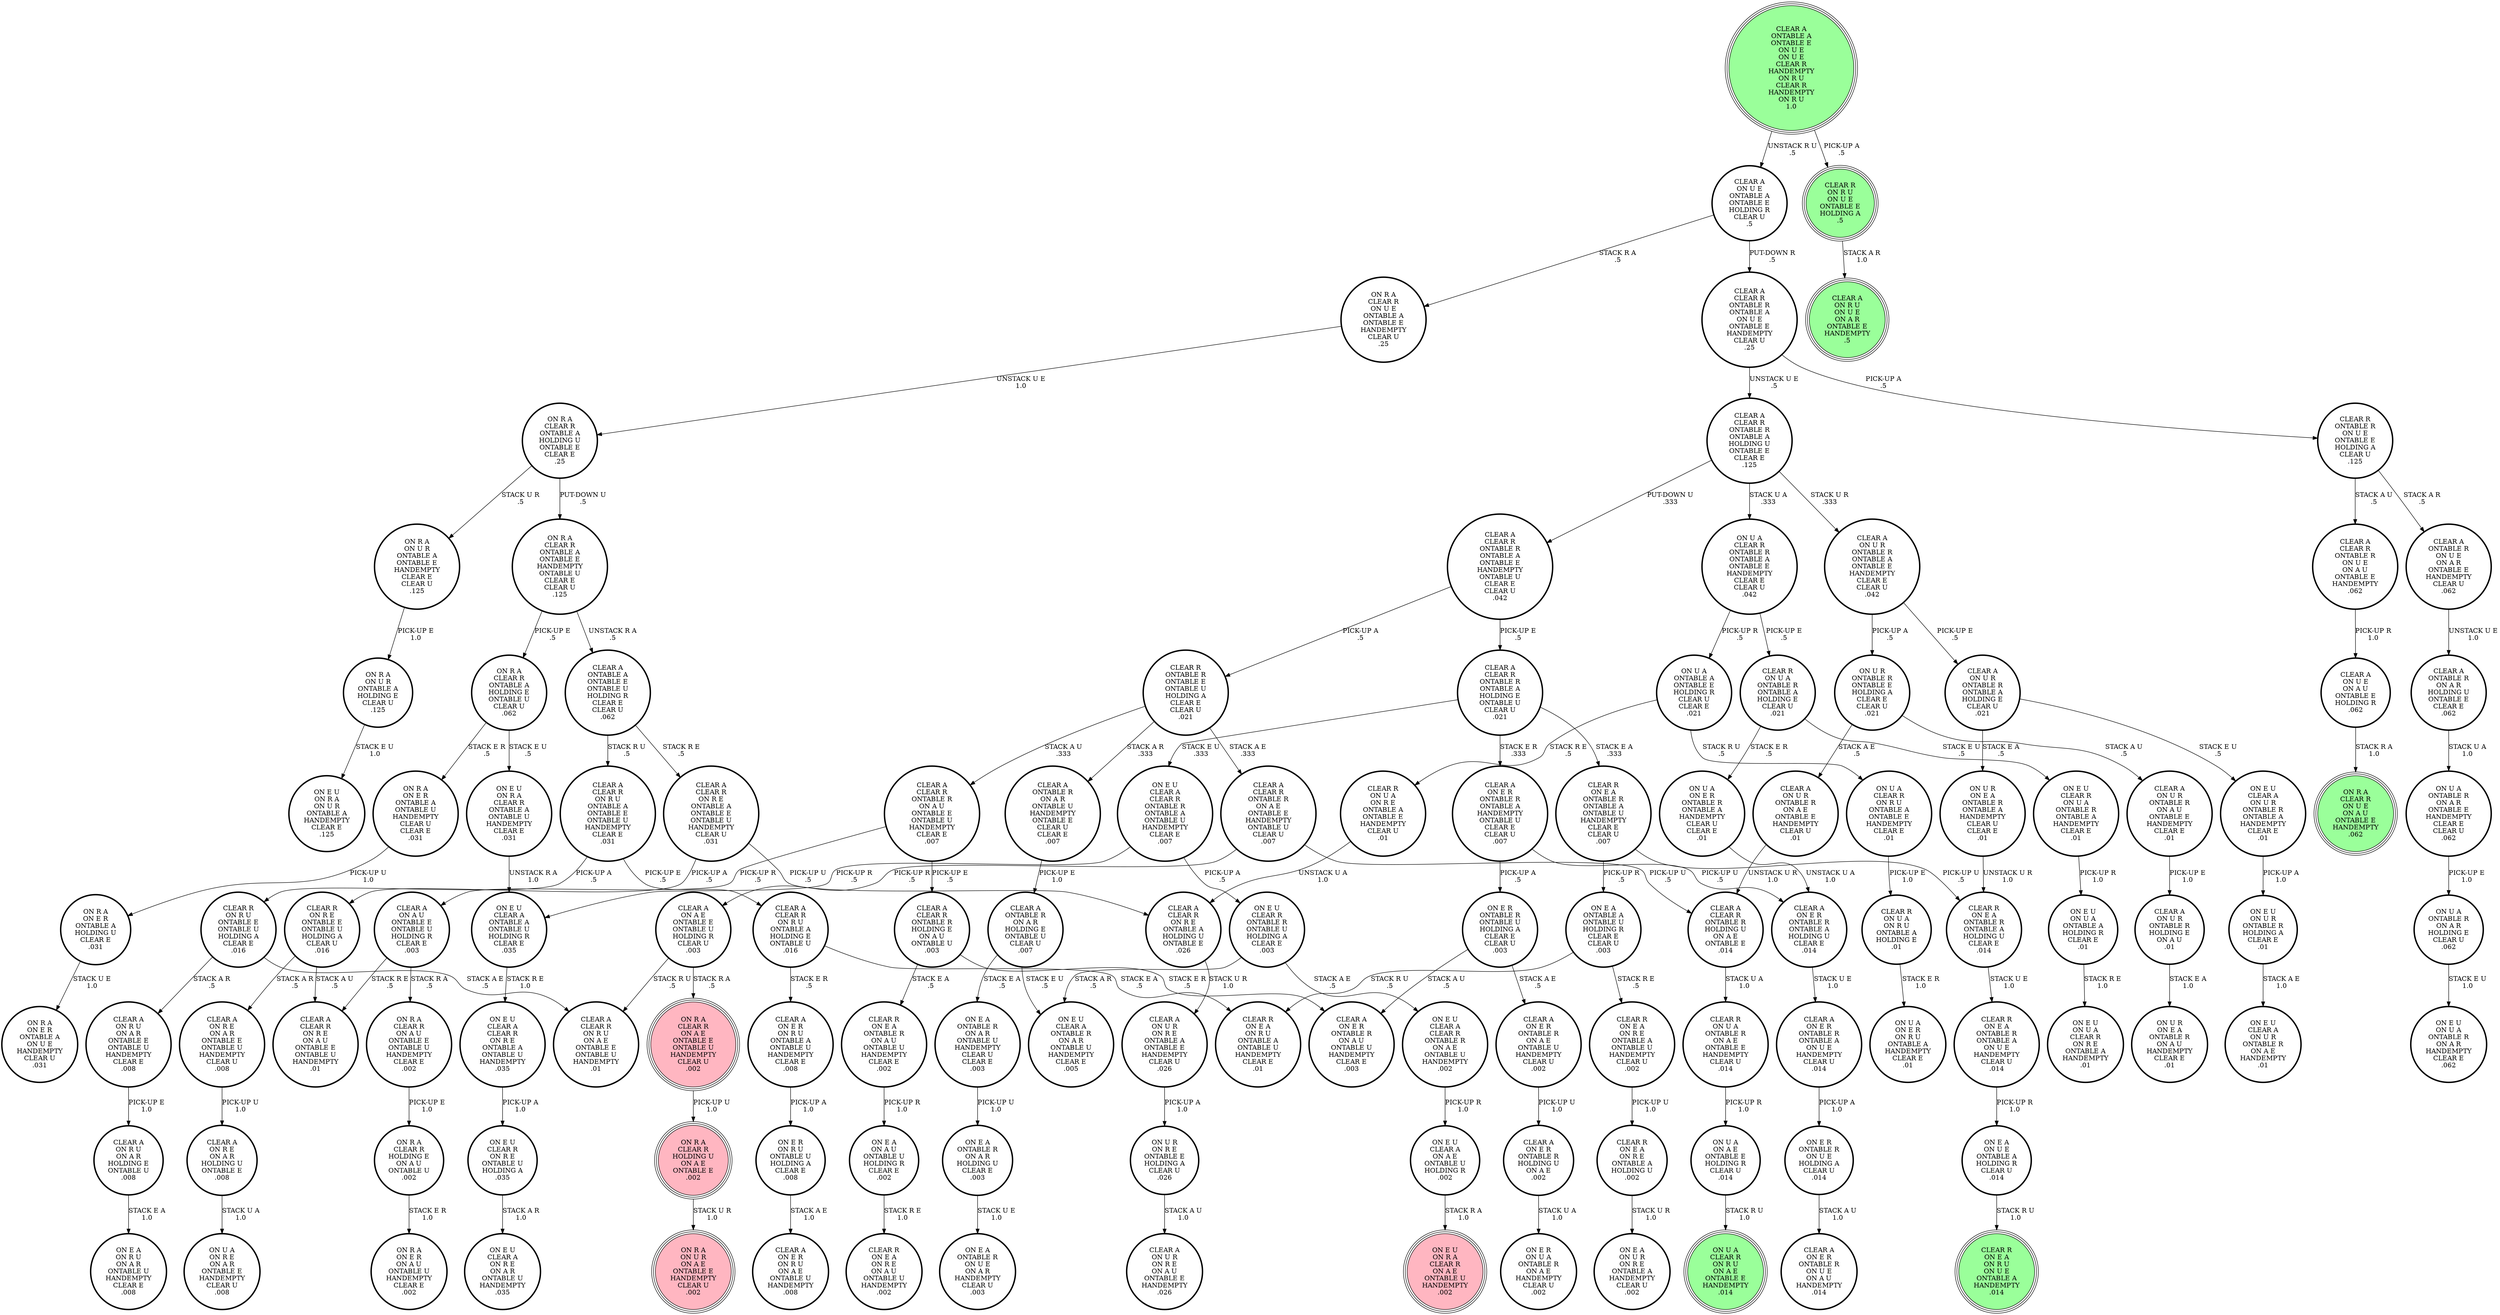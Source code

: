 digraph {
"ON E A\nON A U\nONTABLE U\nHOLDING R\nCLEAR E\n.002\n" -> "CLEAR R\nON E A\nON R E\nON A U\nONTABLE U\nHANDEMPTY\n.002\n"[label="STACK R E\n1.0\n"];
"ON E U\nON U A\nONTABLE A\nHOLDING R\nCLEAR E\n.01\n" -> "ON E U\nON U A\nCLEAR R\nON R E\nONTABLE A\nHANDEMPTY\n.01\n"[label="STACK R E\n1.0\n"];
"ON R A\nON E R\nONTABLE A\nONTABLE U\nHANDEMPTY\nCLEAR U\nCLEAR E\n.031\n" -> "ON R A\nON E R\nONTABLE A\nHOLDING U\nCLEAR E\n.031\n"[label="PICK-UP U\n1.0\n"];
"ON R A\nCLEAR R\nHOLDING E\nON A U\nONTABLE U\n.002\n" -> "ON R A\nON E R\nON A U\nONTABLE U\nHANDEMPTY\nCLEAR E\n.002\n"[label="STACK E R\n1.0\n"];
"CLEAR R\nONTABLE R\nONTABLE E\nONTABLE U\nHOLDING A\nCLEAR E\nCLEAR U\n.021\n" -> "CLEAR A\nCLEAR R\nONTABLE R\nON A E\nONTABLE E\nHANDEMPTY\nONTABLE U\nCLEAR U\n.007\n"[label="STACK A E\n.333\n"];
"CLEAR R\nONTABLE R\nONTABLE E\nONTABLE U\nHOLDING A\nCLEAR E\nCLEAR U\n.021\n" -> "CLEAR A\nONTABLE R\nON A R\nONTABLE U\nHANDEMPTY\nONTABLE E\nCLEAR U\nCLEAR E\n.007\n"[label="STACK A R\n.333\n"];
"CLEAR R\nONTABLE R\nONTABLE E\nONTABLE U\nHOLDING A\nCLEAR E\nCLEAR U\n.021\n" -> "CLEAR A\nCLEAR R\nONTABLE R\nON A U\nONTABLE E\nONTABLE U\nHANDEMPTY\nCLEAR E\n.007\n"[label="STACK A U\n.333\n"];
"CLEAR A\nON E R\nONTABLE R\nON A E\nONTABLE U\nHANDEMPTY\nCLEAR U\n.002\n" -> "CLEAR A\nON E R\nONTABLE R\nHOLDING U\nON A E\n.002\n"[label="PICK-UP U\n1.0\n"];
"ON E U\nCLEAR A\nCLEAR R\nONTABLE R\nONTABLE A\nONTABLE U\nHANDEMPTY\nCLEAR E\n.007\n" -> "ON E U\nCLEAR A\nONTABLE A\nONTABLE U\nHOLDING R\nCLEAR E\n.035\n"[label="PICK-UP R\n.5\n"];
"ON E U\nCLEAR A\nCLEAR R\nONTABLE R\nONTABLE A\nONTABLE U\nHANDEMPTY\nCLEAR E\n.007\n" -> "ON E U\nCLEAR R\nONTABLE R\nONTABLE U\nHOLDING A\nCLEAR E\n.003\n"[label="PICK-UP A\n.5\n"];
"CLEAR A\nCLEAR R\nONTABLE R\nONTABLE A\nONTABLE E\nHANDEMPTY\nONTABLE U\nCLEAR E\nCLEAR U\n.042\n" -> "CLEAR R\nONTABLE R\nONTABLE E\nONTABLE U\nHOLDING A\nCLEAR E\nCLEAR U\n.021\n"[label="PICK-UP A\n.5\n"];
"CLEAR A\nCLEAR R\nONTABLE R\nONTABLE A\nONTABLE E\nHANDEMPTY\nONTABLE U\nCLEAR E\nCLEAR U\n.042\n" -> "CLEAR A\nCLEAR R\nONTABLE R\nONTABLE A\nHOLDING E\nONTABLE U\nCLEAR U\n.021\n"[label="PICK-UP E\n.5\n"];
"CLEAR A\nON A E\nONTABLE E\nONTABLE U\nHOLDING R\nCLEAR U\n.003\n" -> "ON R A\nCLEAR R\nON A E\nONTABLE E\nONTABLE U\nHANDEMPTY\nCLEAR U\n.002\n"[label="STACK R A\n.5\n"];
"CLEAR A\nON A E\nONTABLE E\nONTABLE U\nHOLDING R\nCLEAR U\n.003\n" -> "CLEAR A\nCLEAR R\nON R U\nON A E\nONTABLE E\nONTABLE U\nHANDEMPTY\n.01\n"[label="STACK R U\n.5\n"];
"ON U A\nON E R\nONTABLE R\nONTABLE A\nHANDEMPTY\nCLEAR U\nCLEAR E\n.01\n" -> "CLEAR A\nON E R\nONTABLE R\nONTABLE A\nHOLDING U\nCLEAR E\n.014\n"[label="UNSTACK U A\n1.0\n"];
"CLEAR R\nON E A\nONTABLE R\nON A U\nONTABLE U\nHANDEMPTY\nCLEAR E\n.002\n" -> "ON E A\nON A U\nONTABLE U\nHOLDING R\nCLEAR E\n.002\n"[label="PICK-UP R\n1.0\n"];
"CLEAR A\nCLEAR R\nON R E\nONTABLE A\nONTABLE E\nONTABLE U\nHANDEMPTY\nCLEAR U\n.031\n" -> "CLEAR R\nON R E\nONTABLE E\nONTABLE U\nHOLDING A\nCLEAR U\n.016\n"[label="PICK-UP A\n.5\n"];
"CLEAR A\nCLEAR R\nON R E\nONTABLE A\nONTABLE E\nONTABLE U\nHANDEMPTY\nCLEAR U\n.031\n" -> "CLEAR A\nCLEAR R\nON R E\nONTABLE A\nHOLDING U\nONTABLE E\n.026\n"[label="PICK-UP U\n.5\n"];
"ON U R\nON E A\nONTABLE R\nONTABLE A\nHANDEMPTY\nCLEAR U\nCLEAR E\n.01\n" -> "CLEAR R\nON E A\nONTABLE R\nONTABLE A\nHOLDING U\nCLEAR E\n.014\n"[label="UNSTACK U R\n1.0\n"];
"CLEAR R\nON R E\nONTABLE E\nONTABLE U\nHOLDING A\nCLEAR U\n.016\n" -> "CLEAR A\nON R E\nON A R\nONTABLE E\nONTABLE U\nHANDEMPTY\nCLEAR U\n.008\n"[label="STACK A R\n.5\n"];
"CLEAR R\nON R E\nONTABLE E\nONTABLE U\nHOLDING A\nCLEAR U\n.016\n" -> "CLEAR A\nCLEAR R\nON R E\nON A U\nONTABLE E\nONTABLE U\nHANDEMPTY\n.01\n"[label="STACK A U\n.5\n"];
"CLEAR A\nON U R\nONTABLE R\nON A U\nONTABLE E\nHANDEMPTY\nCLEAR E\n.01\n" -> "CLEAR A\nON U R\nONTABLE R\nHOLDING E\nON A U\n.01\n"[label="PICK-UP E\n1.0\n"];
"CLEAR A\nON U R\nONTABLE R\nON A E\nONTABLE E\nHANDEMPTY\nCLEAR U\n.01\n" -> "CLEAR A\nCLEAR R\nONTABLE R\nHOLDING U\nON A E\nONTABLE E\n.014\n"[label="UNSTACK U R\n1.0\n"];
"ON E A\nONTABLE A\nONTABLE U\nHOLDING R\nCLEAR E\nCLEAR U\n.003\n" -> "CLEAR R\nON E A\nON R E\nONTABLE A\nONTABLE U\nHANDEMPTY\nCLEAR U\n.002\n"[label="STACK R E\n.5\n"];
"ON E A\nONTABLE A\nONTABLE U\nHOLDING R\nCLEAR E\nCLEAR U\n.003\n" -> "CLEAR R\nON E A\nON R U\nONTABLE A\nONTABLE U\nHANDEMPTY\nCLEAR E\n.01\n"[label="STACK R U\n.5\n"];
"ON E U\nCLEAR A\nCLEAR R\nON R E\nONTABLE A\nONTABLE U\nHANDEMPTY\n.035\n" -> "ON E U\nCLEAR R\nON R E\nONTABLE U\nHOLDING A\n.035\n"[label="PICK-UP A\n1.0\n"];
"ON U A\nCLEAR R\nON R U\nONTABLE A\nONTABLE E\nHANDEMPTY\nCLEAR E\n.01\n" -> "CLEAR R\nON U A\nON R U\nONTABLE A\nHOLDING E\n.01\n"[label="PICK-UP E\n1.0\n"];
"CLEAR A\nCLEAR R\nON R E\nONTABLE A\nHOLDING U\nONTABLE E\n.026\n" -> "CLEAR A\nON U R\nON R E\nONTABLE A\nONTABLE E\nHANDEMPTY\nCLEAR U\n.026\n"[label="STACK U R\n1.0\n"];
"CLEAR A\nON U R\nONTABLE R\nONTABLE A\nONTABLE E\nHANDEMPTY\nCLEAR E\nCLEAR U\n.042\n" -> "CLEAR A\nON U R\nONTABLE R\nONTABLE A\nHOLDING E\nCLEAR U\n.021\n"[label="PICK-UP E\n.5\n"];
"CLEAR A\nON U R\nONTABLE R\nONTABLE A\nONTABLE E\nHANDEMPTY\nCLEAR E\nCLEAR U\n.042\n" -> "ON U R\nONTABLE R\nONTABLE E\nHOLDING A\nCLEAR E\nCLEAR U\n.021\n"[label="PICK-UP A\n.5\n"];
"ON E U\nON U R\nONTABLE R\nHOLDING A\nCLEAR E\n.01\n" -> "ON E U\nCLEAR A\nON U R\nONTABLE R\nON A E\nHANDEMPTY\n.01\n"[label="STACK A E\n1.0\n"];
"ON R A\nON E R\nONTABLE A\nHOLDING U\nCLEAR E\n.031\n" -> "ON R A\nON E R\nONTABLE A\nON U E\nHANDEMPTY\nCLEAR U\n.031\n"[label="STACK U E\n1.0\n"];
"ON R A\nCLEAR R\nONTABLE A\nHOLDING E\nONTABLE U\nCLEAR U\n.062\n" -> "ON E U\nON R A\nCLEAR R\nONTABLE A\nONTABLE U\nHANDEMPTY\nCLEAR E\n.031\n"[label="STACK E U\n.5\n"];
"ON R A\nCLEAR R\nONTABLE A\nHOLDING E\nONTABLE U\nCLEAR U\n.062\n" -> "ON R A\nON E R\nONTABLE A\nONTABLE U\nHANDEMPTY\nCLEAR U\nCLEAR E\n.031\n"[label="STACK E R\n.5\n"];
"ON E U\nCLEAR A\nON A E\nONTABLE U\nHOLDING R\n.002\n" -> "ON E U\nON R A\nCLEAR R\nON A E\nONTABLE U\nHANDEMPTY\n.002\n"[label="STACK R A\n1.0\n"];
"ON U A\nONTABLE R\nON A R\nHOLDING E\nCLEAR U\n.062\n" -> "ON E U\nON U A\nONTABLE R\nON A R\nHANDEMPTY\nCLEAR E\n.062\n"[label="STACK E U\n1.0\n"];
"CLEAR A\nCLEAR R\nONTABLE R\nON U E\nON A U\nONTABLE E\nHANDEMPTY\n.062\n" -> "CLEAR A\nON U E\nON A U\nONTABLE E\nHOLDING R\n.062\n"[label="PICK-UP R\n1.0\n"];
"CLEAR A\nON A U\nONTABLE E\nONTABLE U\nHOLDING R\nCLEAR E\n.003\n" -> "CLEAR A\nCLEAR R\nON R E\nON A U\nONTABLE E\nONTABLE U\nHANDEMPTY\n.01\n"[label="STACK R E\n.5\n"];
"CLEAR A\nON A U\nONTABLE E\nONTABLE U\nHOLDING R\nCLEAR E\n.003\n" -> "ON R A\nCLEAR R\nON A U\nONTABLE E\nONTABLE U\nHANDEMPTY\nCLEAR E\n.002\n"[label="STACK R A\n.5\n"];
"ON R A\nCLEAR R\nONTABLE A\nHOLDING U\nONTABLE E\nCLEAR E\n.25\n" -> "ON R A\nON U R\nONTABLE A\nONTABLE E\nHANDEMPTY\nCLEAR E\nCLEAR U\n.125\n"[label="STACK U R\n.5\n"];
"ON R A\nCLEAR R\nONTABLE A\nHOLDING U\nONTABLE E\nCLEAR E\n.25\n" -> "ON R A\nCLEAR R\nONTABLE A\nONTABLE E\nHANDEMPTY\nONTABLE U\nCLEAR E\nCLEAR U\n.125\n"[label="PUT-DOWN U\n.5\n"];
"CLEAR A\nON E R\nONTABLE R\nONTABLE A\nON U E\nHANDEMPTY\nCLEAR U\n.014\n" -> "ON E R\nONTABLE R\nON U E\nHOLDING A\nCLEAR U\n.014\n"[label="PICK-UP A\n1.0\n"];
"CLEAR A\nCLEAR R\nONTABLE R\nON A E\nONTABLE E\nHANDEMPTY\nONTABLE U\nCLEAR U\n.007\n" -> "CLEAR A\nCLEAR R\nONTABLE R\nHOLDING U\nON A E\nONTABLE E\n.014\n"[label="PICK-UP U\n.5\n"];
"CLEAR A\nCLEAR R\nONTABLE R\nON A E\nONTABLE E\nHANDEMPTY\nONTABLE U\nCLEAR U\n.007\n" -> "CLEAR A\nON A E\nONTABLE E\nONTABLE U\nHOLDING R\nCLEAR U\n.003\n"[label="PICK-UP R\n.5\n"];
"CLEAR A\nON R E\nON A R\nHOLDING U\nONTABLE E\n.008\n" -> "ON U A\nON R E\nON A R\nONTABLE E\nHANDEMPTY\nCLEAR U\n.008\n"[label="STACK U A\n1.0\n"];
"CLEAR R\nON E A\nONTABLE R\nONTABLE A\nHOLDING U\nCLEAR E\n.014\n" -> "CLEAR R\nON E A\nONTABLE R\nONTABLE A\nON U E\nHANDEMPTY\nCLEAR U\n.014\n"[label="STACK U E\n1.0\n"];
"CLEAR A\nCLEAR R\nONTABLE R\nONTABLE A\nON U E\nONTABLE E\nHANDEMPTY\nCLEAR U\n.25\n" -> "CLEAR A\nCLEAR R\nONTABLE R\nONTABLE A\nHOLDING U\nONTABLE E\nCLEAR E\n.125\n"[label="UNSTACK U E\n.5\n"];
"CLEAR A\nCLEAR R\nONTABLE R\nONTABLE A\nON U E\nONTABLE E\nHANDEMPTY\nCLEAR U\n.25\n" -> "CLEAR R\nONTABLE R\nON U E\nONTABLE E\nHOLDING A\nCLEAR U\n.125\n"[label="PICK-UP A\n.5\n"];
"CLEAR A\nCLEAR R\nONTABLE R\nHOLDING U\nON A E\nONTABLE E\n.014\n" -> "CLEAR R\nON U A\nONTABLE R\nON A E\nONTABLE E\nHANDEMPTY\nCLEAR U\n.014\n"[label="STACK U A\n1.0\n"];
"ON E U\nCLEAR R\nON R E\nONTABLE U\nHOLDING A\n.035\n" -> "ON E U\nCLEAR A\nON R E\nON A R\nONTABLE U\nHANDEMPTY\n.035\n"[label="STACK A R\n1.0\n"];
"ON R A\nON U R\nONTABLE A\nHOLDING E\nCLEAR U\n.125\n" -> "ON E U\nON R A\nON U R\nONTABLE A\nHANDEMPTY\nCLEAR E\n.125\n"[label="STACK E U\n1.0\n"];
"ON E U\nCLEAR R\nONTABLE R\nONTABLE U\nHOLDING A\nCLEAR E\n.003\n" -> "ON E U\nCLEAR A\nCLEAR R\nONTABLE R\nON A E\nONTABLE U\nHANDEMPTY\n.002\n"[label="STACK A E\n.5\n"];
"ON E U\nCLEAR R\nONTABLE R\nONTABLE U\nHOLDING A\nCLEAR E\n.003\n" -> "ON E U\nCLEAR A\nONTABLE R\nON A R\nONTABLE U\nHANDEMPTY\nCLEAR E\n.005\n"[label="STACK A R\n.5\n"];
"CLEAR R\nON E A\nON R E\nONTABLE A\nHOLDING U\n.002\n" -> "ON E A\nON U R\nON R E\nONTABLE A\nHANDEMPTY\nCLEAR U\n.002\n"[label="STACK U R\n1.0\n"];
"CLEAR R\nON E A\nONTABLE R\nONTABLE A\nON U E\nHANDEMPTY\nCLEAR U\n.014\n" -> "ON E A\nON U E\nONTABLE A\nHOLDING R\nCLEAR U\n.014\n"[label="PICK-UP R\n1.0\n"];
"CLEAR A\nON U R\nONTABLE R\nONTABLE A\nHOLDING E\nCLEAR U\n.021\n" -> "ON U R\nON E A\nONTABLE R\nONTABLE A\nHANDEMPTY\nCLEAR U\nCLEAR E\n.01\n"[label="STACK E A\n.5\n"];
"CLEAR A\nON U R\nONTABLE R\nONTABLE A\nHOLDING E\nCLEAR U\n.021\n" -> "ON E U\nCLEAR A\nON U R\nONTABLE R\nONTABLE A\nHANDEMPTY\nCLEAR E\n.01\n"[label="STACK E U\n.5\n"];
"CLEAR A\nON E R\nONTABLE R\nONTABLE A\nHOLDING U\nCLEAR E\n.014\n" -> "CLEAR A\nON E R\nONTABLE R\nONTABLE A\nON U E\nHANDEMPTY\nCLEAR U\n.014\n"[label="STACK U E\n1.0\n"];
"CLEAR R\nON U A\nONTABLE R\nONTABLE A\nHOLDING E\nCLEAR U\n.021\n" -> "ON U A\nON E R\nONTABLE R\nONTABLE A\nHANDEMPTY\nCLEAR U\nCLEAR E\n.01\n"[label="STACK E R\n.5\n"];
"CLEAR R\nON U A\nONTABLE R\nONTABLE A\nHOLDING E\nCLEAR U\n.021\n" -> "ON E U\nCLEAR R\nON U A\nONTABLE R\nONTABLE A\nHANDEMPTY\nCLEAR E\n.01\n"[label="STACK E U\n.5\n"];
"ON E R\nONTABLE R\nONTABLE U\nHOLDING A\nCLEAR E\nCLEAR U\n.003\n" -> "CLEAR A\nON E R\nONTABLE R\nON A E\nONTABLE U\nHANDEMPTY\nCLEAR U\n.002\n"[label="STACK A E\n.5\n"];
"ON E R\nONTABLE R\nONTABLE U\nHOLDING A\nCLEAR E\nCLEAR U\n.003\n" -> "CLEAR A\nON E R\nONTABLE R\nON A U\nONTABLE U\nHANDEMPTY\nCLEAR E\n.003\n"[label="STACK A U\n.5\n"];
"CLEAR A\nONTABLE A\nONTABLE E\nON U E\nON U E\nCLEAR R\nHANDEMPTY\nON R U\nCLEAR R\nHANDEMPTY\nON R U\n1.0\n" -> "CLEAR A\nON U E\nONTABLE A\nONTABLE E\nHOLDING R\nCLEAR U\n.5\n"[label="UNSTACK R U\n.5\n"];
"CLEAR A\nONTABLE A\nONTABLE E\nON U E\nON U E\nCLEAR R\nHANDEMPTY\nON R U\nCLEAR R\nHANDEMPTY\nON R U\n1.0\n" -> "CLEAR R\nON R U\nON U E\nONTABLE E\nHOLDING A\n.5\n"[label="PICK-UP A\n.5\n"];
"ON R A\nCLEAR R\nON U E\nONTABLE A\nONTABLE E\nHANDEMPTY\nCLEAR U\n.25\n" -> "ON R A\nCLEAR R\nONTABLE A\nHOLDING U\nONTABLE E\nCLEAR E\n.25\n"[label="UNSTACK U E\n1.0\n"];
"ON E U\nCLEAR A\nONTABLE A\nONTABLE U\nHOLDING R\nCLEAR E\n.035\n" -> "ON E U\nCLEAR A\nCLEAR R\nON R E\nONTABLE A\nONTABLE U\nHANDEMPTY\n.035\n"[label="STACK R E\n1.0\n"];
"ON E A\nONTABLE R\nON A R\nONTABLE U\nHANDEMPTY\nCLEAR U\nCLEAR E\n.003\n" -> "ON E A\nONTABLE R\nON A R\nHOLDING U\nCLEAR E\n.003\n"[label="PICK-UP U\n1.0\n"];
"ON E A\nONTABLE R\nON A R\nHOLDING U\nCLEAR E\n.003\n" -> "ON E A\nONTABLE R\nON U E\nON A R\nHANDEMPTY\nCLEAR U\n.003\n"[label="STACK U E\n1.0\n"];
"CLEAR A\nON R U\nON A R\nONTABLE E\nONTABLE U\nHANDEMPTY\nCLEAR E\n.008\n" -> "CLEAR A\nON R U\nON A R\nHOLDING E\nONTABLE U\n.008\n"[label="PICK-UP E\n1.0\n"];
"ON U A\nONTABLE R\nON A R\nONTABLE E\nHANDEMPTY\nCLEAR E\nCLEAR U\n.062\n" -> "ON U A\nONTABLE R\nON A R\nHOLDING E\nCLEAR U\n.062\n"[label="PICK-UP E\n1.0\n"];
"CLEAR R\nONTABLE R\nON U E\nONTABLE E\nHOLDING A\nCLEAR U\n.125\n" -> "CLEAR A\nONTABLE R\nON U E\nON A R\nONTABLE E\nHANDEMPTY\nCLEAR U\n.062\n"[label="STACK A R\n.5\n"];
"CLEAR R\nONTABLE R\nON U E\nONTABLE E\nHOLDING A\nCLEAR U\n.125\n" -> "CLEAR A\nCLEAR R\nONTABLE R\nON U E\nON A U\nONTABLE E\nHANDEMPTY\n.062\n"[label="STACK A U\n.5\n"];
"CLEAR A\nCLEAR R\nONTABLE R\nONTABLE A\nHOLDING U\nONTABLE E\nCLEAR E\n.125\n" -> "CLEAR A\nON U R\nONTABLE R\nONTABLE A\nONTABLE E\nHANDEMPTY\nCLEAR E\nCLEAR U\n.042\n"[label="STACK U R\n.333\n"];
"CLEAR A\nCLEAR R\nONTABLE R\nONTABLE A\nHOLDING U\nONTABLE E\nCLEAR E\n.125\n" -> "CLEAR A\nCLEAR R\nONTABLE R\nONTABLE A\nONTABLE E\nHANDEMPTY\nONTABLE U\nCLEAR E\nCLEAR U\n.042\n"[label="PUT-DOWN U\n.333\n"];
"CLEAR A\nCLEAR R\nONTABLE R\nONTABLE A\nHOLDING U\nONTABLE E\nCLEAR E\n.125\n" -> "ON U A\nCLEAR R\nONTABLE R\nONTABLE A\nONTABLE E\nHANDEMPTY\nCLEAR E\nCLEAR U\n.042\n"[label="STACK U A\n.333\n"];
"CLEAR A\nCLEAR R\nONTABLE R\nHOLDING E\nON A U\nONTABLE U\n.003\n" -> "CLEAR A\nON E R\nONTABLE R\nON A U\nONTABLE U\nHANDEMPTY\nCLEAR E\n.003\n"[label="STACK E R\n.5\n"];
"CLEAR A\nCLEAR R\nONTABLE R\nHOLDING E\nON A U\nONTABLE U\n.003\n" -> "CLEAR R\nON E A\nONTABLE R\nON A U\nONTABLE U\nHANDEMPTY\nCLEAR E\n.002\n"[label="STACK E A\n.5\n"];
"ON E R\nONTABLE R\nON U E\nHOLDING A\nCLEAR U\n.014\n" -> "CLEAR A\nON E R\nONTABLE R\nON U E\nON A U\nHANDEMPTY\n.014\n"[label="STACK A U\n1.0\n"];
"ON E A\nON U E\nONTABLE A\nHOLDING R\nCLEAR U\n.014\n" -> "CLEAR R\nON E A\nON R U\nON U E\nONTABLE A\nHANDEMPTY\n.014\n"[label="STACK R U\n1.0\n"];
"ON U R\nON R E\nONTABLE E\nHOLDING A\nCLEAR U\n.026\n" -> "CLEAR A\nON U R\nON R E\nON A U\nONTABLE E\nHANDEMPTY\n.026\n"[label="STACK A U\n1.0\n"];
"ON U A\nCLEAR R\nONTABLE R\nONTABLE A\nONTABLE E\nHANDEMPTY\nCLEAR E\nCLEAR U\n.042\n" -> "CLEAR R\nON U A\nONTABLE R\nONTABLE A\nHOLDING E\nCLEAR U\n.021\n"[label="PICK-UP E\n.5\n"];
"ON U A\nCLEAR R\nONTABLE R\nONTABLE A\nONTABLE E\nHANDEMPTY\nCLEAR E\nCLEAR U\n.042\n" -> "ON U A\nONTABLE A\nONTABLE E\nHOLDING R\nCLEAR U\nCLEAR E\n.021\n"[label="PICK-UP R\n.5\n"];
"CLEAR A\nONTABLE R\nON A R\nONTABLE U\nHANDEMPTY\nONTABLE E\nCLEAR U\nCLEAR E\n.007\n" -> "CLEAR A\nONTABLE R\nON A R\nHOLDING E\nONTABLE U\nCLEAR U\n.007\n"[label="PICK-UP E\n1.0\n"];
"CLEAR R\nON U A\nON R E\nONTABLE A\nONTABLE E\nHANDEMPTY\nCLEAR U\n.01\n" -> "CLEAR A\nCLEAR R\nON R E\nONTABLE A\nHOLDING U\nONTABLE E\n.026\n"[label="UNSTACK U A\n1.0\n"];
"CLEAR A\nONTABLE R\nON A R\nHOLDING E\nONTABLE U\nCLEAR U\n.007\n" -> "ON E U\nCLEAR A\nONTABLE R\nON A R\nONTABLE U\nHANDEMPTY\nCLEAR E\n.005\n"[label="STACK E U\n.5\n"];
"CLEAR A\nONTABLE R\nON A R\nHOLDING E\nONTABLE U\nCLEAR U\n.007\n" -> "ON E A\nONTABLE R\nON A R\nONTABLE U\nHANDEMPTY\nCLEAR U\nCLEAR E\n.003\n"[label="STACK E A\n.5\n"];
"ON R A\nCLEAR R\nONTABLE A\nONTABLE E\nHANDEMPTY\nONTABLE U\nCLEAR E\nCLEAR U\n.125\n" -> "CLEAR A\nONTABLE A\nONTABLE E\nONTABLE U\nHOLDING R\nCLEAR E\nCLEAR U\n.062\n"[label="UNSTACK R A\n.5\n"];
"ON R A\nCLEAR R\nONTABLE A\nONTABLE E\nHANDEMPTY\nONTABLE U\nCLEAR E\nCLEAR U\n.125\n" -> "ON R A\nCLEAR R\nONTABLE A\nHOLDING E\nONTABLE U\nCLEAR U\n.062\n"[label="PICK-UP E\n.5\n"];
"ON R A\nCLEAR R\nON A E\nONTABLE E\nONTABLE U\nHANDEMPTY\nCLEAR U\n.002\n" -> "ON R A\nCLEAR R\nHOLDING U\nON A E\nONTABLE E\n.002\n"[label="PICK-UP U\n1.0\n"];
"ON U A\nONTABLE A\nONTABLE E\nHOLDING R\nCLEAR U\nCLEAR E\n.021\n" -> "CLEAR R\nON U A\nON R E\nONTABLE A\nONTABLE E\nHANDEMPTY\nCLEAR U\n.01\n"[label="STACK R E\n.5\n"];
"ON U A\nONTABLE A\nONTABLE E\nHOLDING R\nCLEAR U\nCLEAR E\n.021\n" -> "ON U A\nCLEAR R\nON R U\nONTABLE A\nONTABLE E\nHANDEMPTY\nCLEAR E\n.01\n"[label="STACK R U\n.5\n"];
"CLEAR A\nON U E\nON A U\nONTABLE E\nHOLDING R\n.062\n" -> "ON R A\nCLEAR R\nON U E\nON A U\nONTABLE E\nHANDEMPTY\n.062\n"[label="STACK R A\n1.0\n"];
"CLEAR R\nON R U\nON U E\nONTABLE E\nHOLDING A\n.5\n" -> "CLEAR A\nON R U\nON U E\nON A R\nONTABLE E\nHANDEMPTY\n.5\n"[label="STACK A R\n1.0\n"];
"ON U A\nON A E\nONTABLE E\nHOLDING R\nCLEAR U\n.014\n" -> "ON U A\nCLEAR R\nON R U\nON A E\nONTABLE E\nHANDEMPTY\n.014\n"[label="STACK R U\n1.0\n"];
"ON R A\nON U R\nONTABLE A\nONTABLE E\nHANDEMPTY\nCLEAR E\nCLEAR U\n.125\n" -> "ON R A\nON U R\nONTABLE A\nHOLDING E\nCLEAR U\n.125\n"[label="PICK-UP E\n1.0\n"];
"ON U R\nONTABLE R\nONTABLE E\nHOLDING A\nCLEAR E\nCLEAR U\n.021\n" -> "CLEAR A\nON U R\nONTABLE R\nON A E\nONTABLE E\nHANDEMPTY\nCLEAR U\n.01\n"[label="STACK A E\n.5\n"];
"ON U R\nONTABLE R\nONTABLE E\nHOLDING A\nCLEAR E\nCLEAR U\n.021\n" -> "CLEAR A\nON U R\nONTABLE R\nON A U\nONTABLE E\nHANDEMPTY\nCLEAR E\n.01\n"[label="STACK A U\n.5\n"];
"CLEAR R\nON E A\nON R E\nONTABLE A\nONTABLE U\nHANDEMPTY\nCLEAR U\n.002\n" -> "CLEAR R\nON E A\nON R E\nONTABLE A\nHOLDING U\n.002\n"[label="PICK-UP U\n1.0\n"];
"CLEAR A\nON E R\nONTABLE R\nONTABLE A\nHANDEMPTY\nONTABLE U\nCLEAR E\nCLEAR U\n.007\n" -> "ON E R\nONTABLE R\nONTABLE U\nHOLDING A\nCLEAR E\nCLEAR U\n.003\n"[label="PICK-UP A\n.5\n"];
"CLEAR A\nON E R\nONTABLE R\nONTABLE A\nHANDEMPTY\nONTABLE U\nCLEAR E\nCLEAR U\n.007\n" -> "CLEAR A\nON E R\nONTABLE R\nONTABLE A\nHOLDING U\nCLEAR E\n.014\n"[label="PICK-UP U\n.5\n"];
"ON E U\nCLEAR R\nON U A\nONTABLE R\nONTABLE A\nHANDEMPTY\nCLEAR E\n.01\n" -> "ON E U\nON U A\nONTABLE A\nHOLDING R\nCLEAR E\n.01\n"[label="PICK-UP R\n1.0\n"];
"ON E R\nON R U\nONTABLE U\nHOLDING A\nCLEAR E\n.008\n" -> "CLEAR A\nON E R\nON R U\nON A E\nONTABLE U\nHANDEMPTY\n.008\n"[label="STACK A E\n1.0\n"];
"CLEAR A\nON R U\nON A R\nHOLDING E\nONTABLE U\n.008\n" -> "ON E A\nON R U\nON A R\nONTABLE U\nHANDEMPTY\nCLEAR E\n.008\n"[label="STACK E A\n1.0\n"];
"CLEAR A\nON R E\nON A R\nONTABLE E\nONTABLE U\nHANDEMPTY\nCLEAR U\n.008\n" -> "CLEAR A\nON R E\nON A R\nHOLDING U\nONTABLE E\n.008\n"[label="PICK-UP U\n1.0\n"];
"CLEAR A\nON E R\nONTABLE R\nHOLDING U\nON A E\n.002\n" -> "ON E R\nON U A\nONTABLE R\nON A E\nHANDEMPTY\nCLEAR U\n.002\n"[label="STACK U A\n1.0\n"];
"CLEAR A\nCLEAR R\nONTABLE R\nON A U\nONTABLE E\nONTABLE U\nHANDEMPTY\nCLEAR E\n.007\n" -> "CLEAR A\nCLEAR R\nONTABLE R\nHOLDING E\nON A U\nONTABLE U\n.003\n"[label="PICK-UP E\n.5\n"];
"CLEAR A\nCLEAR R\nONTABLE R\nON A U\nONTABLE E\nONTABLE U\nHANDEMPTY\nCLEAR E\n.007\n" -> "CLEAR A\nON A U\nONTABLE E\nONTABLE U\nHOLDING R\nCLEAR E\n.003\n"[label="PICK-UP R\n.5\n"];
"ON E U\nCLEAR A\nON U R\nONTABLE R\nONTABLE A\nHANDEMPTY\nCLEAR E\n.01\n" -> "ON E U\nON U R\nONTABLE R\nHOLDING A\nCLEAR E\n.01\n"[label="PICK-UP A\n1.0\n"];
"CLEAR A\nON U R\nONTABLE R\nHOLDING E\nON A U\n.01\n" -> "ON U R\nON E A\nONTABLE R\nON A U\nHANDEMPTY\nCLEAR E\n.01\n"[label="STACK E A\n1.0\n"];
"CLEAR A\nONTABLE R\nON A R\nHOLDING U\nONTABLE E\nCLEAR E\n.062\n" -> "ON U A\nONTABLE R\nON A R\nONTABLE E\nHANDEMPTY\nCLEAR E\nCLEAR U\n.062\n"[label="STACK U A\n1.0\n"];
"CLEAR A\nONTABLE R\nON U E\nON A R\nONTABLE E\nHANDEMPTY\nCLEAR U\n.062\n" -> "CLEAR A\nONTABLE R\nON A R\nHOLDING U\nONTABLE E\nCLEAR E\n.062\n"[label="UNSTACK U E\n1.0\n"];
"CLEAR A\nCLEAR R\nON R U\nONTABLE A\nONTABLE E\nONTABLE U\nHANDEMPTY\nCLEAR E\n.031\n" -> "CLEAR A\nCLEAR R\nON R U\nONTABLE A\nHOLDING E\nONTABLE U\n.016\n"[label="PICK-UP E\n.5\n"];
"CLEAR A\nCLEAR R\nON R U\nONTABLE A\nONTABLE E\nONTABLE U\nHANDEMPTY\nCLEAR E\n.031\n" -> "CLEAR R\nON R U\nONTABLE E\nONTABLE U\nHOLDING A\nCLEAR E\n.016\n"[label="PICK-UP A\n.5\n"];
"CLEAR A\nON E R\nON R U\nONTABLE A\nONTABLE U\nHANDEMPTY\nCLEAR E\n.008\n" -> "ON E R\nON R U\nONTABLE U\nHOLDING A\nCLEAR E\n.008\n"[label="PICK-UP A\n1.0\n"];
"CLEAR R\nON E A\nONTABLE R\nONTABLE A\nONTABLE U\nHANDEMPTY\nCLEAR E\nCLEAR U\n.007\n" -> "ON E A\nONTABLE A\nONTABLE U\nHOLDING R\nCLEAR E\nCLEAR U\n.003\n"[label="PICK-UP R\n.5\n"];
"CLEAR R\nON E A\nONTABLE R\nONTABLE A\nONTABLE U\nHANDEMPTY\nCLEAR E\nCLEAR U\n.007\n" -> "CLEAR R\nON E A\nONTABLE R\nONTABLE A\nHOLDING U\nCLEAR E\n.014\n"[label="PICK-UP U\n.5\n"];
"CLEAR A\nCLEAR R\nONTABLE R\nONTABLE A\nHOLDING E\nONTABLE U\nCLEAR U\n.021\n" -> "CLEAR A\nON E R\nONTABLE R\nONTABLE A\nHANDEMPTY\nONTABLE U\nCLEAR E\nCLEAR U\n.007\n"[label="STACK E R\n.333\n"];
"CLEAR A\nCLEAR R\nONTABLE R\nONTABLE A\nHOLDING E\nONTABLE U\nCLEAR U\n.021\n" -> "CLEAR R\nON E A\nONTABLE R\nONTABLE A\nONTABLE U\nHANDEMPTY\nCLEAR E\nCLEAR U\n.007\n"[label="STACK E A\n.333\n"];
"CLEAR A\nCLEAR R\nONTABLE R\nONTABLE A\nHOLDING E\nONTABLE U\nCLEAR U\n.021\n" -> "ON E U\nCLEAR A\nCLEAR R\nONTABLE R\nONTABLE A\nONTABLE U\nHANDEMPTY\nCLEAR E\n.007\n"[label="STACK E U\n.333\n"];
"CLEAR A\nCLEAR R\nON R U\nONTABLE A\nHOLDING E\nONTABLE U\n.016\n" -> "CLEAR A\nON E R\nON R U\nONTABLE A\nONTABLE U\nHANDEMPTY\nCLEAR E\n.008\n"[label="STACK E R\n.5\n"];
"CLEAR A\nCLEAR R\nON R U\nONTABLE A\nHOLDING E\nONTABLE U\n.016\n" -> "CLEAR R\nON E A\nON R U\nONTABLE A\nONTABLE U\nHANDEMPTY\nCLEAR E\n.01\n"[label="STACK E A\n.5\n"];
"CLEAR A\nON U E\nONTABLE A\nONTABLE E\nHOLDING R\nCLEAR U\n.5\n" -> "CLEAR A\nCLEAR R\nONTABLE R\nONTABLE A\nON U E\nONTABLE E\nHANDEMPTY\nCLEAR U\n.25\n"[label="PUT-DOWN R\n.5\n"];
"CLEAR A\nON U E\nONTABLE A\nONTABLE E\nHOLDING R\nCLEAR U\n.5\n" -> "ON R A\nCLEAR R\nON U E\nONTABLE A\nONTABLE E\nHANDEMPTY\nCLEAR U\n.25\n"[label="STACK R A\n.5\n"];
"CLEAR A\nONTABLE A\nONTABLE E\nONTABLE U\nHOLDING R\nCLEAR E\nCLEAR U\n.062\n" -> "CLEAR A\nCLEAR R\nON R E\nONTABLE A\nONTABLE E\nONTABLE U\nHANDEMPTY\nCLEAR U\n.031\n"[label="STACK R E\n.5\n"];
"CLEAR A\nONTABLE A\nONTABLE E\nONTABLE U\nHOLDING R\nCLEAR E\nCLEAR U\n.062\n" -> "CLEAR A\nCLEAR R\nON R U\nONTABLE A\nONTABLE E\nONTABLE U\nHANDEMPTY\nCLEAR E\n.031\n"[label="STACK R U\n.5\n"];
"CLEAR R\nON R U\nONTABLE E\nONTABLE U\nHOLDING A\nCLEAR E\n.016\n" -> "CLEAR A\nON R U\nON A R\nONTABLE E\nONTABLE U\nHANDEMPTY\nCLEAR E\n.008\n"[label="STACK A R\n.5\n"];
"CLEAR R\nON R U\nONTABLE E\nONTABLE U\nHOLDING A\nCLEAR E\n.016\n" -> "CLEAR A\nCLEAR R\nON R U\nON A E\nONTABLE E\nONTABLE U\nHANDEMPTY\n.01\n"[label="STACK A E\n.5\n"];
"ON E U\nCLEAR A\nCLEAR R\nONTABLE R\nON A E\nONTABLE U\nHANDEMPTY\n.002\n" -> "ON E U\nCLEAR A\nON A E\nONTABLE U\nHOLDING R\n.002\n"[label="PICK-UP R\n1.0\n"];
"CLEAR R\nON U A\nONTABLE R\nON A E\nONTABLE E\nHANDEMPTY\nCLEAR U\n.014\n" -> "ON U A\nON A E\nONTABLE E\nHOLDING R\nCLEAR U\n.014\n"[label="PICK-UP R\n1.0\n"];
"CLEAR A\nON U R\nON R E\nONTABLE A\nONTABLE E\nHANDEMPTY\nCLEAR U\n.026\n" -> "ON U R\nON R E\nONTABLE E\nHOLDING A\nCLEAR U\n.026\n"[label="PICK-UP A\n1.0\n"];
"ON R A\nCLEAR R\nON A U\nONTABLE E\nONTABLE U\nHANDEMPTY\nCLEAR E\n.002\n" -> "ON R A\nCLEAR R\nHOLDING E\nON A U\nONTABLE U\n.002\n"[label="PICK-UP E\n1.0\n"];
"CLEAR R\nON U A\nON R U\nONTABLE A\nHOLDING E\n.01\n" -> "ON U A\nON E R\nON R U\nONTABLE A\nHANDEMPTY\nCLEAR E\n.01\n"[label="STACK E R\n1.0\n"];
"ON E U\nON R A\nCLEAR R\nONTABLE A\nONTABLE U\nHANDEMPTY\nCLEAR E\n.031\n" -> "ON E U\nCLEAR A\nONTABLE A\nONTABLE U\nHOLDING R\nCLEAR E\n.035\n"[label="UNSTACK R A\n1.0\n"];
"ON R A\nCLEAR R\nHOLDING U\nON A E\nONTABLE E\n.002\n" -> "ON R A\nON U R\nON A E\nONTABLE E\nHANDEMPTY\nCLEAR U\n.002\n"[label="STACK U R\n1.0\n"];
"ON E U\nON R A\nCLEAR R\nON A E\nONTABLE U\nHANDEMPTY\n.002\n" [shape=circle, style=filled, fillcolor=lightpink, peripheries=3];
"ON R A\nON U R\nON A E\nONTABLE E\nHANDEMPTY\nCLEAR U\n.002\n" [shape=circle, style=filled, fillcolor=lightpink, peripheries=3];
"CLEAR A\nCLEAR R\nON R U\nON A E\nONTABLE E\nONTABLE U\nHANDEMPTY\n.01\n" [shape=circle, penwidth=3];
"ON E A\nONTABLE R\nON U E\nON A R\nHANDEMPTY\nCLEAR U\n.003\n" [shape=circle, penwidth=3];
"ON E U\nON U A\nCLEAR R\nON R E\nONTABLE A\nHANDEMPTY\n.01\n" [shape=circle, penwidth=3];
"ON E A\nON U R\nON R E\nONTABLE A\nHANDEMPTY\nCLEAR U\n.002\n" [shape=circle, penwidth=3];
"ON E U\nON U A\nONTABLE R\nON A R\nHANDEMPTY\nCLEAR E\n.062\n" [shape=circle, penwidth=3];
"CLEAR A\nCLEAR R\nON R E\nON A U\nONTABLE E\nONTABLE U\nHANDEMPTY\n.01\n" [shape=circle, penwidth=3];
"CLEAR A\nON R U\nON U E\nON A R\nONTABLE E\nHANDEMPTY\n.5\n" [shape=circle, style=filled, fillcolor=palegreen1, peripheries=3];
"ON R A\nON E R\nON A U\nONTABLE U\nHANDEMPTY\nCLEAR E\n.002\n" [shape=circle, penwidth=3];
"ON E U\nON R A\nON U R\nONTABLE A\nHANDEMPTY\nCLEAR E\n.125\n" [shape=circle, penwidth=3];
"CLEAR R\nON E A\nON R E\nON A U\nONTABLE U\nHANDEMPTY\n.002\n" [shape=circle, penwidth=3];
"CLEAR A\nON E R\nON R U\nON A E\nONTABLE U\nHANDEMPTY\n.008\n" [shape=circle, penwidth=3];
"ON E A\nON R U\nON A R\nONTABLE U\nHANDEMPTY\nCLEAR E\n.008\n" [shape=circle, penwidth=3];
"ON E U\nCLEAR A\nON U R\nONTABLE R\nON A E\nHANDEMPTY\n.01\n" [shape=circle, penwidth=3];
"ON U A\nON R E\nON A R\nONTABLE E\nHANDEMPTY\nCLEAR U\n.008\n" [shape=circle, penwidth=3];
"ON U A\nCLEAR R\nON R U\nON A E\nONTABLE E\nHANDEMPTY\n.014\n" [shape=circle, style=filled, fillcolor=palegreen1, peripheries=3];
"ON E R\nON U A\nONTABLE R\nON A E\nHANDEMPTY\nCLEAR U\n.002\n" [shape=circle, penwidth=3];
"ON R A\nCLEAR R\nON U E\nON A U\nONTABLE E\nHANDEMPTY\n.062\n" [shape=circle, style=filled, fillcolor=palegreen1, peripheries=3];
"CLEAR R\nON E A\nON R U\nONTABLE A\nONTABLE U\nHANDEMPTY\nCLEAR E\n.01\n" [shape=circle, penwidth=3];
"ON U R\nON E A\nONTABLE R\nON A U\nHANDEMPTY\nCLEAR E\n.01\n" [shape=circle, penwidth=3];
"CLEAR R\nON E A\nON R U\nON U E\nONTABLE A\nHANDEMPTY\n.014\n" [shape=circle, style=filled, fillcolor=palegreen1, peripheries=3];
"ON U A\nON E R\nON R U\nONTABLE A\nHANDEMPTY\nCLEAR E\n.01\n" [shape=circle, penwidth=3];
"CLEAR A\nON E R\nONTABLE R\nON U E\nON A U\nHANDEMPTY\n.014\n" [shape=circle, penwidth=3];
"ON E U\nCLEAR A\nONTABLE R\nON A R\nONTABLE U\nHANDEMPTY\nCLEAR E\n.005\n" [shape=circle, penwidth=3];
"ON E U\nCLEAR A\nON R E\nON A R\nONTABLE U\nHANDEMPTY\n.035\n" [shape=circle, penwidth=3];
"CLEAR A\nON U R\nON R E\nON A U\nONTABLE E\nHANDEMPTY\n.026\n" [shape=circle, penwidth=3];
"CLEAR A\nON E R\nONTABLE R\nON A U\nONTABLE U\nHANDEMPTY\nCLEAR E\n.003\n" [shape=circle, penwidth=3];
"ON R A\nON E R\nONTABLE A\nON U E\nHANDEMPTY\nCLEAR U\n.031\n" [shape=circle, penwidth=3];
"CLEAR A\nONTABLE A\nONTABLE E\nONTABLE U\nHOLDING R\nCLEAR E\nCLEAR U\n.062\n" [shape=circle, penwidth=3];
"CLEAR A\nONTABLE R\nON A R\nONTABLE U\nHANDEMPTY\nONTABLE E\nCLEAR U\nCLEAR E\n.007\n" [shape=circle, penwidth=3];
"CLEAR R\nON R E\nONTABLE E\nONTABLE U\nHOLDING A\nCLEAR U\n.016\n" [shape=circle, penwidth=3];
"ON E U\nCLEAR A\nON A E\nONTABLE U\nHOLDING R\n.002\n" [shape=circle, penwidth=3];
"ON E U\nON R A\nCLEAR R\nON A E\nONTABLE U\nHANDEMPTY\n.002\n" [shape=circle, style=filled, fillcolor=lightpink, peripheries=3];
"ON R A\nON U R\nON A E\nONTABLE E\nHANDEMPTY\nCLEAR U\n.002\n" [shape=circle, style=filled, fillcolor=lightpink, peripheries=3];
"CLEAR A\nCLEAR R\nON R U\nON A E\nONTABLE E\nONTABLE U\nHANDEMPTY\n.01\n" [shape=circle, penwidth=3];
"ON E U\nCLEAR R\nON R E\nONTABLE U\nHOLDING A\n.035\n" [shape=circle, penwidth=3];
"ON E A\nONTABLE R\nON U E\nON A R\nHANDEMPTY\nCLEAR U\n.003\n" [shape=circle, penwidth=3];
"ON E U\nON U A\nCLEAR R\nON R E\nONTABLE A\nHANDEMPTY\n.01\n" [shape=circle, penwidth=3];
"CLEAR A\nON U E\nONTABLE A\nONTABLE E\nHOLDING R\nCLEAR U\n.5\n" [shape=circle, penwidth=3];
"ON E A\nON U R\nON R E\nONTABLE A\nHANDEMPTY\nCLEAR U\n.002\n" [shape=circle, penwidth=3];
"ON U R\nON E A\nONTABLE R\nONTABLE A\nHANDEMPTY\nCLEAR U\nCLEAR E\n.01\n" [shape=circle, penwidth=3];
"ON E U\nON U A\nONTABLE R\nON A R\nHANDEMPTY\nCLEAR E\n.062\n" [shape=circle, penwidth=3];
"ON E U\nON R A\nCLEAR R\nONTABLE A\nONTABLE U\nHANDEMPTY\nCLEAR E\n.031\n" [shape=circle, penwidth=3];
"ON E U\nCLEAR R\nONTABLE R\nONTABLE U\nHOLDING A\nCLEAR E\n.003\n" [shape=circle, penwidth=3];
"CLEAR A\nCLEAR R\nON R E\nON A U\nONTABLE E\nONTABLE U\nHANDEMPTY\n.01\n" [shape=circle, penwidth=3];
"CLEAR A\nON R U\nON A R\nONTABLE E\nONTABLE U\nHANDEMPTY\nCLEAR E\n.008\n" [shape=circle, penwidth=3];
"CLEAR R\nON U A\nON R U\nONTABLE A\nHOLDING E\n.01\n" [shape=circle, penwidth=3];
"CLEAR A\nON U R\nONTABLE R\nONTABLE A\nONTABLE E\nHANDEMPTY\nCLEAR E\nCLEAR U\n.042\n" [shape=circle, penwidth=3];
"ON E A\nONTABLE R\nON A R\nHOLDING U\nCLEAR E\n.003\n" [shape=circle, penwidth=3];
"CLEAR A\nON R U\nON U E\nON A R\nONTABLE E\nHANDEMPTY\n.5\n" [shape=circle, style=filled, fillcolor=palegreen1, peripheries=3];
"ON R A\nON E R\nON A U\nONTABLE U\nHANDEMPTY\nCLEAR E\n.002\n" [shape=circle, penwidth=3];
"CLEAR A\nON E R\nONTABLE R\nONTABLE A\nHANDEMPTY\nONTABLE U\nCLEAR E\nCLEAR U\n.007\n" [shape=circle, penwidth=3];
"ON E U\nON R A\nON U R\nONTABLE A\nHANDEMPTY\nCLEAR E\n.125\n" [shape=circle, penwidth=3];
"CLEAR A\nON U E\nON A U\nONTABLE E\nHOLDING R\n.062\n" [shape=circle, penwidth=3];
"ON E R\nON R U\nONTABLE U\nHOLDING A\nCLEAR E\n.008\n" [shape=circle, penwidth=3];
"CLEAR R\nON E A\nON R E\nON A U\nONTABLE U\nHANDEMPTY\n.002\n" [shape=circle, penwidth=3];
"CLEAR A\nON E R\nON R U\nON A E\nONTABLE U\nHANDEMPTY\n.008\n" [shape=circle, penwidth=3];
"CLEAR A\nON A E\nONTABLE E\nONTABLE U\nHOLDING R\nCLEAR U\n.003\n" [shape=circle, penwidth=3];
"CLEAR A\nON U R\nON R E\nONTABLE A\nONTABLE E\nHANDEMPTY\nCLEAR U\n.026\n" [shape=circle, penwidth=3];
"ON E A\nON R U\nON A R\nONTABLE U\nHANDEMPTY\nCLEAR E\n.008\n" [shape=circle, penwidth=3];
"ON E U\nCLEAR A\nON U R\nONTABLE R\nON A E\nHANDEMPTY\n.01\n" [shape=circle, penwidth=3];
"CLEAR A\nCLEAR R\nONTABLE R\nON A U\nONTABLE E\nONTABLE U\nHANDEMPTY\nCLEAR E\n.007\n" [shape=circle, penwidth=3];
"ON E U\nCLEAR A\nCLEAR R\nONTABLE R\nONTABLE A\nONTABLE U\nHANDEMPTY\nCLEAR E\n.007\n" [shape=circle, penwidth=3];
"CLEAR A\nONTABLE R\nON A R\nHOLDING E\nONTABLE U\nCLEAR U\n.007\n" [shape=circle, penwidth=3];
"ON U R\nONTABLE R\nONTABLE E\nHOLDING A\nCLEAR E\nCLEAR U\n.021\n" [shape=circle, penwidth=3];
"ON U A\nON R E\nON A R\nONTABLE E\nHANDEMPTY\nCLEAR U\n.008\n" [shape=circle, penwidth=3];
"CLEAR R\nONTABLE R\nON U E\nONTABLE E\nHOLDING A\nCLEAR U\n.125\n" [shape=circle, penwidth=3];
"ON U A\nON E R\nONTABLE R\nONTABLE A\nHANDEMPTY\nCLEAR U\nCLEAR E\n.01\n" [shape=circle, penwidth=3];
"ON U A\nONTABLE R\nON A R\nONTABLE E\nHANDEMPTY\nCLEAR E\nCLEAR U\n.062\n" [shape=circle, penwidth=3];
"CLEAR A\nON U R\nONTABLE R\nHOLDING E\nON A U\n.01\n" [shape=circle, penwidth=3];
"ON E A\nON A U\nONTABLE U\nHOLDING R\nCLEAR E\n.002\n" [shape=circle, penwidth=3];
"CLEAR A\nCLEAR R\nONTABLE R\nONTABLE A\nONTABLE E\nHANDEMPTY\nONTABLE U\nCLEAR E\nCLEAR U\n.042\n" [shape=circle, penwidth=3];
"ON U A\nONTABLE R\nON A R\nHOLDING E\nCLEAR U\n.062\n" [shape=circle, penwidth=3];
"ON R A\nCLEAR R\nONTABLE A\nHOLDING U\nONTABLE E\nCLEAR E\n.25\n" [shape=circle, penwidth=3];
"CLEAR A\nONTABLE R\nON A R\nHOLDING U\nONTABLE E\nCLEAR E\n.062\n" [shape=circle, penwidth=3];
"ON U A\nCLEAR R\nON R U\nONTABLE A\nONTABLE E\nHANDEMPTY\nCLEAR E\n.01\n" [shape=circle, penwidth=3];
"CLEAR A\nON U R\nONTABLE R\nON A U\nONTABLE E\nHANDEMPTY\nCLEAR E\n.01\n" [shape=circle, penwidth=3];
"CLEAR R\nON E A\nON R E\nONTABLE A\nHOLDING U\n.002\n" [shape=circle, penwidth=3];
"ON U A\nCLEAR R\nON R U\nON A E\nONTABLE E\nHANDEMPTY\n.014\n" [shape=circle, style=filled, fillcolor=palegreen1, peripheries=3];
"CLEAR A\nON E R\nONTABLE R\nONTABLE A\nHOLDING U\nCLEAR E\n.014\n" [shape=circle, penwidth=3];
"ON U R\nON R E\nONTABLE E\nHOLDING A\nCLEAR U\n.026\n" [shape=circle, penwidth=3];
"CLEAR R\nONTABLE R\nONTABLE E\nONTABLE U\nHOLDING A\nCLEAR E\nCLEAR U\n.021\n" [shape=circle, penwidth=3];
"CLEAR A\nCLEAR R\nONTABLE R\nONTABLE A\nHOLDING E\nONTABLE U\nCLEAR U\n.021\n" [shape=circle, penwidth=3];
"ON E A\nON U E\nONTABLE A\nHOLDING R\nCLEAR U\n.014\n" [shape=circle, penwidth=3];
"ON R A\nON U R\nONTABLE A\nHOLDING E\nCLEAR U\n.125\n" [shape=circle, penwidth=3];
"ON E A\nONTABLE A\nONTABLE U\nHOLDING R\nCLEAR E\nCLEAR U\n.003\n" [shape=circle, penwidth=3];
"ON E R\nON U A\nONTABLE R\nON A E\nHANDEMPTY\nCLEAR U\n.002\n" [shape=circle, penwidth=3];
"CLEAR A\nON R U\nON A R\nHOLDING E\nONTABLE U\n.008\n" [shape=circle, penwidth=3];
"CLEAR A\nCLEAR R\nONTABLE R\nONTABLE A\nHOLDING U\nONTABLE E\nCLEAR E\n.125\n" [shape=circle, penwidth=3];
"ON E U\nCLEAR A\nCLEAR R\nONTABLE R\nON A E\nONTABLE U\nHANDEMPTY\n.002\n" [shape=circle, penwidth=3];
"CLEAR A\nCLEAR R\nONTABLE R\nHOLDING U\nON A E\nONTABLE E\n.014\n" [shape=circle, penwidth=3];
"CLEAR A\nON U R\nONTABLE R\nONTABLE A\nHOLDING E\nCLEAR U\n.021\n" [shape=circle, penwidth=3];
"CLEAR R\nON E A\nONTABLE R\nONTABLE A\nONTABLE U\nHANDEMPTY\nCLEAR E\nCLEAR U\n.007\n" [shape=circle, penwidth=3];
"ON R A\nCLEAR R\nON U E\nONTABLE A\nONTABLE E\nHANDEMPTY\nCLEAR U\n.25\n" [shape=circle, penwidth=3];
"CLEAR R\nON R U\nON U E\nONTABLE E\nHOLDING A\n.5\n" [shape=circle, style=filled, fillcolor=palegreen1, peripheries=3];
"ON R A\nCLEAR R\nON U E\nON A U\nONTABLE E\nHANDEMPTY\n.062\n" [shape=circle, style=filled, fillcolor=palegreen1, peripheries=3];
"CLEAR R\nON E A\nONTABLE R\nONTABLE A\nON U E\nHANDEMPTY\nCLEAR U\n.014\n" [shape=circle, penwidth=3];
"ON U A\nONTABLE A\nONTABLE E\nHOLDING R\nCLEAR U\nCLEAR E\n.021\n" [shape=circle, penwidth=3];
"ON R A\nCLEAR R\nONTABLE A\nHOLDING E\nONTABLE U\nCLEAR U\n.062\n" [shape=circle, penwidth=3];
"CLEAR R\nON R U\nONTABLE E\nONTABLE U\nHOLDING A\nCLEAR E\n.016\n" [shape=circle, penwidth=3];
"CLEAR R\nON U A\nON R E\nONTABLE A\nONTABLE E\nHANDEMPTY\nCLEAR U\n.01\n" [shape=circle, penwidth=3];
"CLEAR A\nCLEAR R\nONTABLE R\nON A E\nONTABLE E\nHANDEMPTY\nONTABLE U\nCLEAR U\n.007\n" [shape=circle, penwidth=3];
"CLEAR A\nCLEAR R\nON R E\nONTABLE A\nONTABLE E\nONTABLE U\nHANDEMPTY\nCLEAR U\n.031\n" [shape=circle, penwidth=3];
"ON E U\nCLEAR R\nON U A\nONTABLE R\nONTABLE A\nHANDEMPTY\nCLEAR E\n.01\n" [shape=circle, penwidth=3];
"CLEAR A\nON E R\nONTABLE R\nHOLDING U\nON A E\n.002\n" [shape=circle, penwidth=3];
"CLEAR R\nON E A\nON R U\nONTABLE A\nONTABLE U\nHANDEMPTY\nCLEAR E\n.01\n" [shape=circle, penwidth=3];
"ON U A\nCLEAR R\nONTABLE R\nONTABLE A\nONTABLE E\nHANDEMPTY\nCLEAR E\nCLEAR U\n.042\n" [shape=circle, penwidth=3];
"ON E A\nONTABLE R\nON A R\nONTABLE U\nHANDEMPTY\nCLEAR U\nCLEAR E\n.003\n" [shape=circle, penwidth=3];
"ON E U\nCLEAR A\nCLEAR R\nON R E\nONTABLE A\nONTABLE U\nHANDEMPTY\n.035\n" [shape=circle, penwidth=3];
"CLEAR A\nON U R\nONTABLE R\nON A E\nONTABLE E\nHANDEMPTY\nCLEAR U\n.01\n" [shape=circle, penwidth=3];
"CLEAR A\nCLEAR R\nONTABLE R\nON U E\nON A U\nONTABLE E\nHANDEMPTY\n.062\n" [shape=circle, penwidth=3];
"ON R A\nCLEAR R\nHOLDING E\nON A U\nONTABLE U\n.002\n" [shape=circle, penwidth=3];
"ON U R\nON E A\nONTABLE R\nON A U\nHANDEMPTY\nCLEAR E\n.01\n" [shape=circle, penwidth=3];
"ON R A\nON E R\nONTABLE A\nONTABLE U\nHANDEMPTY\nCLEAR U\nCLEAR E\n.031\n" [shape=circle, penwidth=3];
"CLEAR R\nON E A\nON R U\nON U E\nONTABLE A\nHANDEMPTY\n.014\n" [shape=circle, style=filled, fillcolor=palegreen1, peripheries=3];
"ON R A\nCLEAR R\nON A E\nONTABLE E\nONTABLE U\nHANDEMPTY\nCLEAR U\n.002\n" [shape=circle, style=filled, fillcolor=lightpink, peripheries=3];
"ON U A\nON E R\nON R U\nONTABLE A\nHANDEMPTY\nCLEAR E\n.01\n" [shape=circle, penwidth=3];
"CLEAR A\nON E R\nONTABLE R\nON U E\nON A U\nHANDEMPTY\n.014\n" [shape=circle, penwidth=3];
"CLEAR A\nONTABLE R\nON U E\nON A R\nONTABLE E\nHANDEMPTY\nCLEAR U\n.062\n" [shape=circle, penwidth=3];
"CLEAR A\nCLEAR R\nON R E\nONTABLE A\nHOLDING U\nONTABLE E\n.026\n" [shape=circle, penwidth=3];
"ON R A\nON E R\nONTABLE A\nHOLDING U\nCLEAR E\n.031\n" [shape=circle, penwidth=3];
"CLEAR A\nCLEAR R\nONTABLE R\nONTABLE A\nON U E\nONTABLE E\nHANDEMPTY\nCLEAR U\n.25\n" [shape=circle, penwidth=3];
"CLEAR R\nON E A\nONTABLE R\nONTABLE A\nHOLDING U\nCLEAR E\n.014\n" [shape=circle, penwidth=3];
"CLEAR A\nON R E\nON A R\nHOLDING U\nONTABLE E\n.008\n" [shape=circle, penwidth=3];
"ON E U\nON U A\nONTABLE A\nHOLDING R\nCLEAR E\n.01\n" [shape=circle, penwidth=3];
"ON U A\nON A E\nONTABLE E\nHOLDING R\nCLEAR U\n.014\n" [shape=circle, penwidth=3];
"ON E U\nCLEAR A\nONTABLE R\nON A R\nONTABLE U\nHANDEMPTY\nCLEAR E\n.005\n" [shape=circle, penwidth=3];
"ON R A\nCLEAR R\nON A U\nONTABLE E\nONTABLE U\nHANDEMPTY\nCLEAR E\n.002\n" [shape=circle, penwidth=3];
"ON E U\nCLEAR A\nON R E\nON A R\nONTABLE U\nHANDEMPTY\n.035\n" [shape=circle, penwidth=3];
"ON E U\nCLEAR A\nON U R\nONTABLE R\nONTABLE A\nHANDEMPTY\nCLEAR E\n.01\n" [shape=circle, penwidth=3];
"CLEAR A\nONTABLE A\nONTABLE E\nON U E\nON U E\nCLEAR R\nHANDEMPTY\nON R U\nCLEAR R\nHANDEMPTY\nON R U\n1.0\n" [shape=circle, style=filled, fillcolor=palegreen1, peripheries=3];
"CLEAR A\nON E R\nONTABLE R\nON A E\nONTABLE U\nHANDEMPTY\nCLEAR U\n.002\n" [shape=circle, penwidth=3];
"CLEAR R\nON E A\nON R E\nONTABLE A\nONTABLE U\nHANDEMPTY\nCLEAR U\n.002\n" [shape=circle, penwidth=3];
"CLEAR A\nON A U\nONTABLE E\nONTABLE U\nHOLDING R\nCLEAR E\n.003\n" [shape=circle, penwidth=3];
"CLEAR R\nON U A\nONTABLE R\nONTABLE A\nHOLDING E\nCLEAR U\n.021\n" [shape=circle, penwidth=3];
"CLEAR A\nON U R\nON R E\nON A U\nONTABLE E\nHANDEMPTY\n.026\n" [shape=circle, penwidth=3];
"CLEAR A\nCLEAR R\nON R U\nONTABLE A\nONTABLE E\nONTABLE U\nHANDEMPTY\nCLEAR E\n.031\n" [shape=circle, penwidth=3];
"CLEAR R\nON U A\nONTABLE R\nON A E\nONTABLE E\nHANDEMPTY\nCLEAR U\n.014\n" [shape=circle, penwidth=3];
"CLEAR A\nON E R\nONTABLE R\nON A U\nONTABLE U\nHANDEMPTY\nCLEAR E\n.003\n" [shape=circle, penwidth=3];
"CLEAR A\nON R E\nON A R\nONTABLE E\nONTABLE U\nHANDEMPTY\nCLEAR U\n.008\n" [shape=circle, penwidth=3];
"ON E R\nONTABLE R\nON U E\nHOLDING A\nCLEAR U\n.014\n" [shape=circle, penwidth=3];
"ON R A\nON U R\nONTABLE A\nONTABLE E\nHANDEMPTY\nCLEAR E\nCLEAR U\n.125\n" [shape=circle, penwidth=3];
"CLEAR A\nCLEAR R\nONTABLE R\nHOLDING E\nON A U\nONTABLE U\n.003\n" [shape=circle, penwidth=3];
"ON R A\nCLEAR R\nONTABLE A\nONTABLE E\nHANDEMPTY\nONTABLE U\nCLEAR E\nCLEAR U\n.125\n" [shape=circle, penwidth=3];
"ON E U\nCLEAR A\nONTABLE A\nONTABLE U\nHOLDING R\nCLEAR E\n.035\n" [shape=circle, penwidth=3];
"CLEAR A\nCLEAR R\nON R U\nONTABLE A\nHOLDING E\nONTABLE U\n.016\n" [shape=circle, penwidth=3];
"ON E R\nONTABLE R\nONTABLE U\nHOLDING A\nCLEAR E\nCLEAR U\n.003\n" [shape=circle, penwidth=3];
"CLEAR R\nON E A\nONTABLE R\nON A U\nONTABLE U\nHANDEMPTY\nCLEAR E\n.002\n" [shape=circle, penwidth=3];
"ON E U\nON U R\nONTABLE R\nHOLDING A\nCLEAR E\n.01\n" [shape=circle, penwidth=3];
"CLEAR A\nON E R\nON R U\nONTABLE A\nONTABLE U\nHANDEMPTY\nCLEAR E\n.008\n" [shape=circle, penwidth=3];
"ON R A\nON E R\nONTABLE A\nON U E\nHANDEMPTY\nCLEAR U\n.031\n" [shape=circle, penwidth=3];
"ON R A\nCLEAR R\nHOLDING U\nON A E\nONTABLE E\n.002\n" [shape=circle, style=filled, fillcolor=lightpink, peripheries=3];
"CLEAR A\nON E R\nONTABLE R\nONTABLE A\nON U E\nHANDEMPTY\nCLEAR U\n.014\n" [shape=circle, penwidth=3];
}
